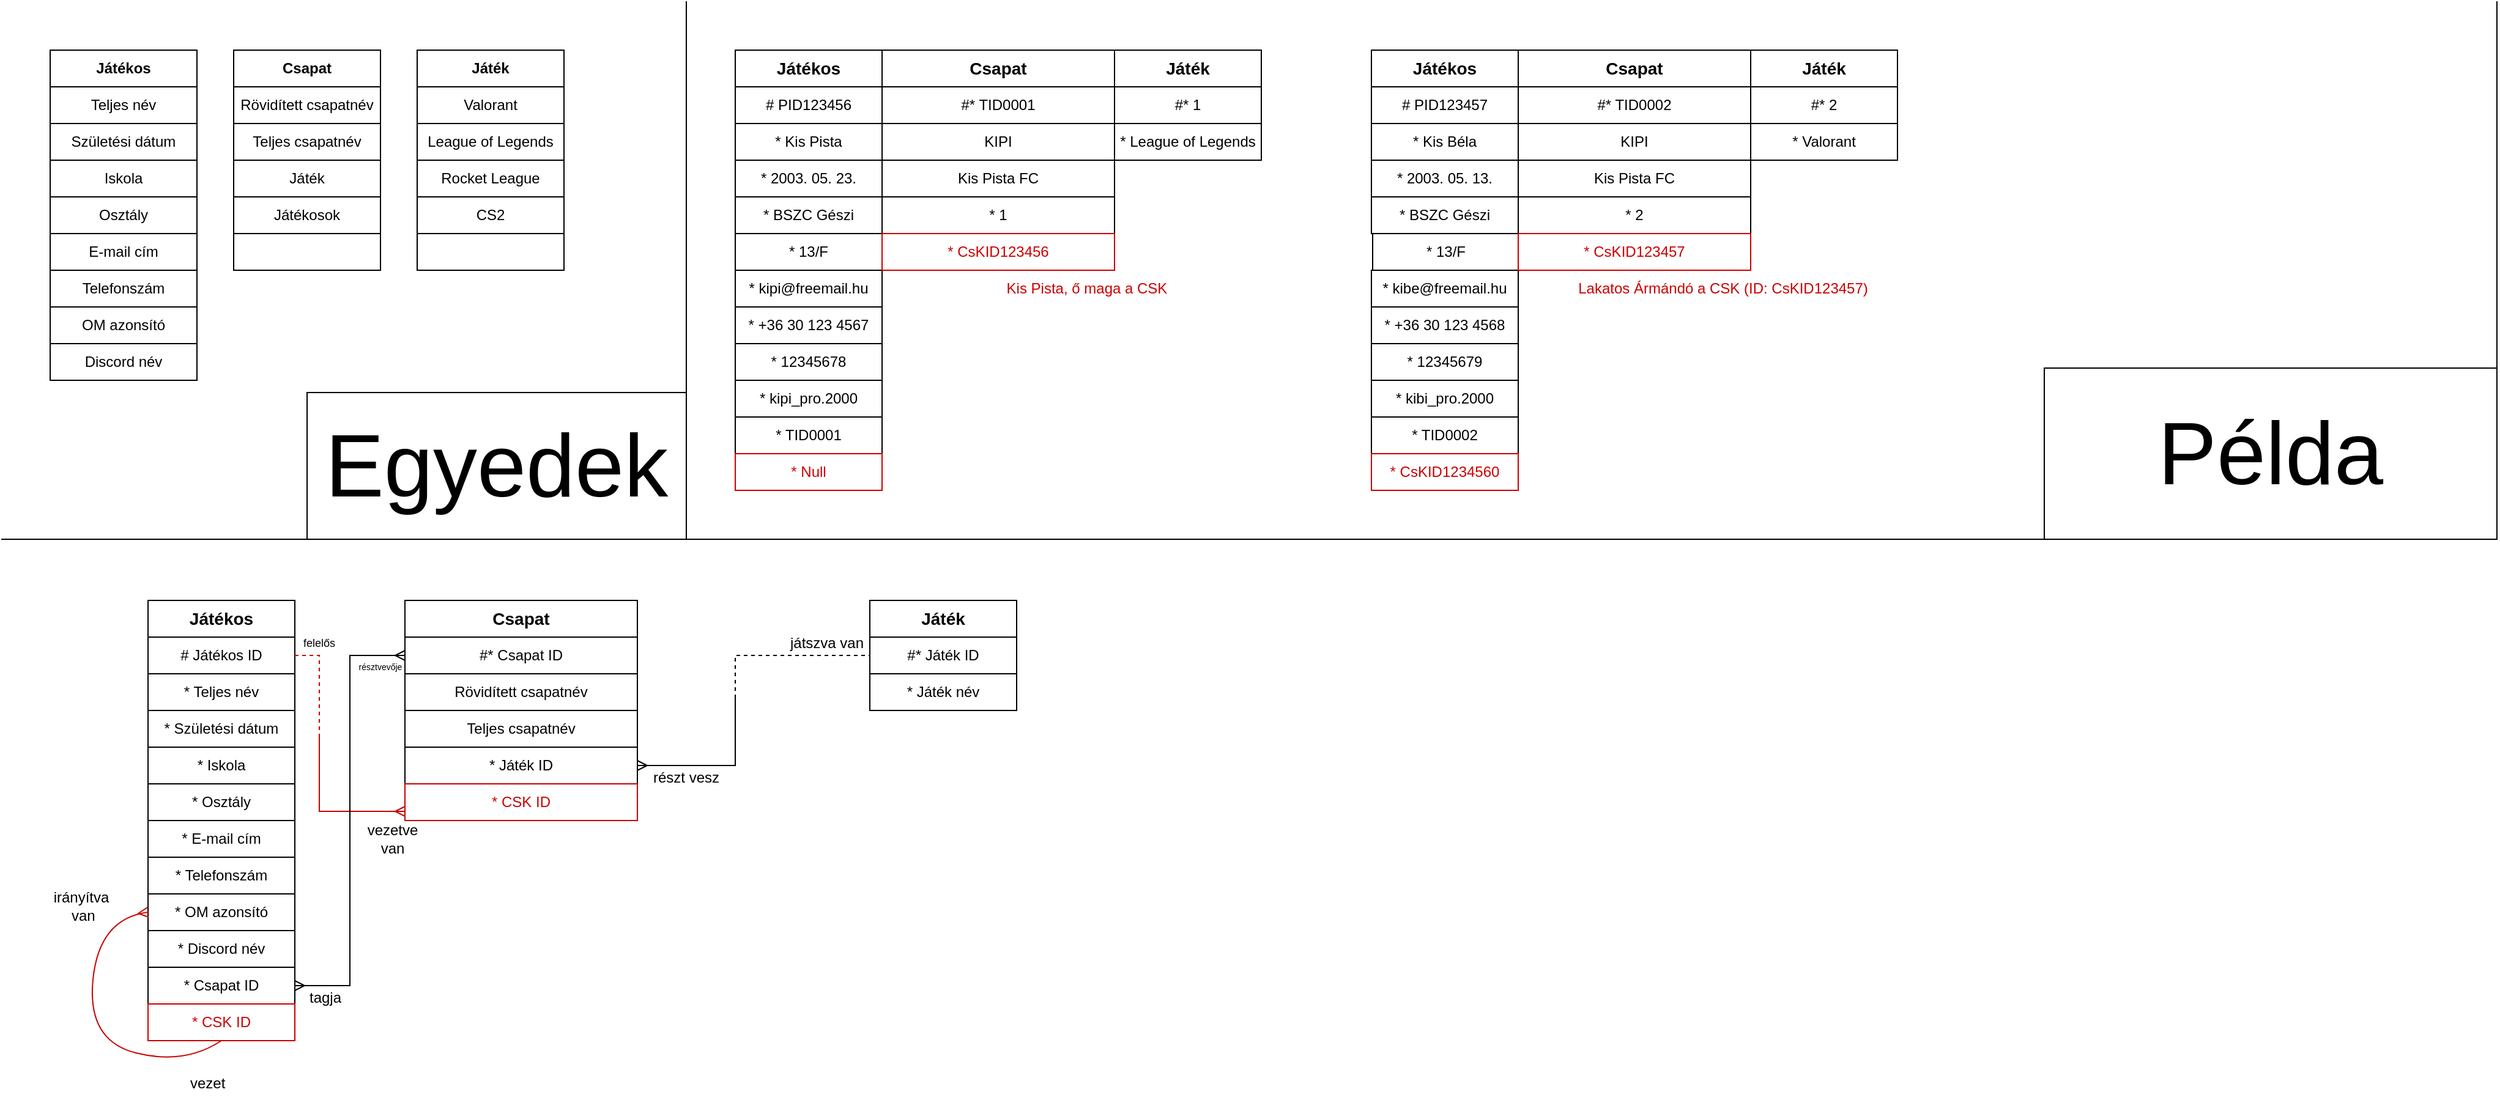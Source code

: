 <mxfile version="24.7.14">
  <diagram id="C5RBs43oDa-KdzZeNtuy" name="Page-1">
    <mxGraphModel grid="1" page="1" gridSize="10" guides="1" tooltips="1" connect="1" arrows="1" fold="1" pageScale="1" pageWidth="827" pageHeight="1169" math="0" shadow="0">
      <root>
        <mxCell id="WIyWlLk6GJQsqaUBKTNV-0" />
        <mxCell id="WIyWlLk6GJQsqaUBKTNV-1" parent="WIyWlLk6GJQsqaUBKTNV-0" />
        <mxCell id="p-ESY0j-FrVyrDC03gxG-1" value="&lt;b&gt;Játékos&lt;/b&gt;" style="rounded=0;whiteSpace=wrap;html=1;" vertex="1" parent="WIyWlLk6GJQsqaUBKTNV-1">
          <mxGeometry x="40" y="40" width="120" height="30" as="geometry" />
        </mxCell>
        <mxCell id="p-ESY0j-FrVyrDC03gxG-2" value="&lt;b&gt;Csapat&lt;/b&gt;" style="rounded=0;whiteSpace=wrap;html=1;" vertex="1" parent="WIyWlLk6GJQsqaUBKTNV-1">
          <mxGeometry x="190" y="40" width="120" height="30" as="geometry" />
        </mxCell>
        <mxCell id="p-ESY0j-FrVyrDC03gxG-4" value="Teljes név" style="rounded=0;whiteSpace=wrap;html=1;" vertex="1" parent="WIyWlLk6GJQsqaUBKTNV-1">
          <mxGeometry x="40" y="70" width="120" height="30" as="geometry" />
        </mxCell>
        <mxCell id="p-ESY0j-FrVyrDC03gxG-5" value="&lt;b&gt;Játék&lt;/b&gt;" style="rounded=0;whiteSpace=wrap;html=1;" vertex="1" parent="WIyWlLk6GJQsqaUBKTNV-1">
          <mxGeometry x="340" y="40" width="120" height="30" as="geometry" />
        </mxCell>
        <mxCell id="p-ESY0j-FrVyrDC03gxG-6" value="Születési dátum" style="rounded=0;whiteSpace=wrap;html=1;" vertex="1" parent="WIyWlLk6GJQsqaUBKTNV-1">
          <mxGeometry x="40" y="100" width="120" height="30" as="geometry" />
        </mxCell>
        <mxCell id="p-ESY0j-FrVyrDC03gxG-7" value="Iskola" style="rounded=0;whiteSpace=wrap;html=1;" vertex="1" parent="WIyWlLk6GJQsqaUBKTNV-1">
          <mxGeometry x="40" y="130" width="120" height="30" as="geometry" />
        </mxCell>
        <mxCell id="p-ESY0j-FrVyrDC03gxG-8" value="Osztály" style="rounded=0;whiteSpace=wrap;html=1;" vertex="1" parent="WIyWlLk6GJQsqaUBKTNV-1">
          <mxGeometry x="40" y="160" width="120" height="30" as="geometry" />
        </mxCell>
        <mxCell id="p-ESY0j-FrVyrDC03gxG-9" value="E-mail cím" style="rounded=0;whiteSpace=wrap;html=1;" vertex="1" parent="WIyWlLk6GJQsqaUBKTNV-1">
          <mxGeometry x="40" y="190" width="120" height="30" as="geometry" />
        </mxCell>
        <mxCell id="p-ESY0j-FrVyrDC03gxG-10" value="Telefonszám" style="rounded=0;whiteSpace=wrap;html=1;" vertex="1" parent="WIyWlLk6GJQsqaUBKTNV-1">
          <mxGeometry x="40" y="220" width="120" height="30" as="geometry" />
        </mxCell>
        <mxCell id="p-ESY0j-FrVyrDC03gxG-11" value="OM azonsító" style="rounded=0;whiteSpace=wrap;html=1;" vertex="1" parent="WIyWlLk6GJQsqaUBKTNV-1">
          <mxGeometry x="40" y="250" width="120" height="30" as="geometry" />
        </mxCell>
        <mxCell id="p-ESY0j-FrVyrDC03gxG-12" value="Rövidített csapatnév" style="rounded=0;whiteSpace=wrap;html=1;" vertex="1" parent="WIyWlLk6GJQsqaUBKTNV-1">
          <mxGeometry x="190" y="70" width="120" height="30" as="geometry" />
        </mxCell>
        <mxCell id="p-ESY0j-FrVyrDC03gxG-13" value="Teljes csapatnév" style="rounded=0;whiteSpace=wrap;html=1;" vertex="1" parent="WIyWlLk6GJQsqaUBKTNV-1">
          <mxGeometry x="190" y="100" width="120" height="30" as="geometry" />
        </mxCell>
        <mxCell id="p-ESY0j-FrVyrDC03gxG-14" value="Játék" style="rounded=0;whiteSpace=wrap;html=1;" vertex="1" parent="WIyWlLk6GJQsqaUBKTNV-1">
          <mxGeometry x="190" y="130" width="120" height="30" as="geometry" />
        </mxCell>
        <mxCell id="p-ESY0j-FrVyrDC03gxG-15" value="Játékosok" style="rounded=0;whiteSpace=wrap;html=1;" vertex="1" parent="WIyWlLk6GJQsqaUBKTNV-1">
          <mxGeometry x="190" y="160" width="120" height="30" as="geometry" />
        </mxCell>
        <mxCell id="p-ESY0j-FrVyrDC03gxG-16" value="" style="rounded=0;whiteSpace=wrap;html=1;" vertex="1" parent="WIyWlLk6GJQsqaUBKTNV-1">
          <mxGeometry x="190" y="190" width="120" height="30" as="geometry" />
        </mxCell>
        <mxCell id="p-ESY0j-FrVyrDC03gxG-17" value="CS2" style="rounded=0;whiteSpace=wrap;html=1;" vertex="1" parent="WIyWlLk6GJQsqaUBKTNV-1">
          <mxGeometry x="340" y="160" width="120" height="30" as="geometry" />
        </mxCell>
        <mxCell id="p-ESY0j-FrVyrDC03gxG-18" value="Valorant" style="rounded=0;whiteSpace=wrap;html=1;" vertex="1" parent="WIyWlLk6GJQsqaUBKTNV-1">
          <mxGeometry x="340" y="70" width="120" height="30" as="geometry" />
        </mxCell>
        <mxCell id="p-ESY0j-FrVyrDC03gxG-19" value="League of Legends" style="rounded=0;whiteSpace=wrap;html=1;" vertex="1" parent="WIyWlLk6GJQsqaUBKTNV-1">
          <mxGeometry x="340" y="100" width="120" height="30" as="geometry" />
        </mxCell>
        <mxCell id="p-ESY0j-FrVyrDC03gxG-20" value="Rocket League" style="rounded=0;whiteSpace=wrap;html=1;" vertex="1" parent="WIyWlLk6GJQsqaUBKTNV-1">
          <mxGeometry x="340" y="130" width="120" height="30" as="geometry" />
        </mxCell>
        <mxCell id="p-ESY0j-FrVyrDC03gxG-21" value="" style="rounded=0;whiteSpace=wrap;html=1;" vertex="1" parent="WIyWlLk6GJQsqaUBKTNV-1">
          <mxGeometry x="340" y="190" width="120" height="30" as="geometry" />
        </mxCell>
        <mxCell id="p-ESY0j-FrVyrDC03gxG-22" value="Discord név" style="rounded=0;whiteSpace=wrap;html=1;" vertex="1" parent="WIyWlLk6GJQsqaUBKTNV-1">
          <mxGeometry x="40" y="280" width="120" height="30" as="geometry" />
        </mxCell>
        <mxCell id="p-ESY0j-FrVyrDC03gxG-23" value="" style="endArrow=none;html=1;rounded=0;" edge="1" parent="WIyWlLk6GJQsqaUBKTNV-1">
          <mxGeometry width="50" height="50" relative="1" as="geometry">
            <mxPoint y="440" as="sourcePoint" />
            <mxPoint x="2040" y="440" as="targetPoint" />
          </mxGeometry>
        </mxCell>
        <mxCell id="ZF7m3kdxwYv-S7awkqeJ-1" value="&lt;b style=&quot;font-size: 14px;&quot;&gt;Játékos&lt;/b&gt;" style="rounded=0;whiteSpace=wrap;html=1;fontSize=14;" vertex="1" parent="WIyWlLk6GJQsqaUBKTNV-1">
          <mxGeometry x="120" y="490" width="120" height="30" as="geometry" />
        </mxCell>
        <mxCell id="p-ESY0j-FrVyrDC03gxG-24" value="" style="endArrow=none;html=1;rounded=0;" edge="1" parent="WIyWlLk6GJQsqaUBKTNV-1">
          <mxGeometry width="50" height="50" relative="1" as="geometry">
            <mxPoint x="2040" as="sourcePoint" />
            <mxPoint x="2040" y="440" as="targetPoint" />
          </mxGeometry>
        </mxCell>
        <mxCell id="ZF7m3kdxwYv-S7awkqeJ-2" value="&lt;b style=&quot;font-size: 14px;&quot;&gt;Csapat&lt;/b&gt;" style="rounded=0;whiteSpace=wrap;html=1;fontSize=14;" vertex="1" parent="WIyWlLk6GJQsqaUBKTNV-1">
          <mxGeometry x="330" y="490" width="190" height="30" as="geometry" />
        </mxCell>
        <mxCell id="p-ESY0j-FrVyrDC03gxG-27" value="#* Csapat ID" style="rounded=0;whiteSpace=wrap;html=1;" vertex="1" parent="WIyWlLk6GJQsqaUBKTNV-1">
          <mxGeometry x="330" y="520" width="190" height="30" as="geometry" />
        </mxCell>
        <mxCell id="ZF7m3kdxwYv-S7awkqeJ-3" value="* Teljes név" style="rounded=0;whiteSpace=wrap;html=1;" vertex="1" parent="WIyWlLk6GJQsqaUBKTNV-1">
          <mxGeometry x="120" y="550" width="120" height="30" as="geometry" />
        </mxCell>
        <mxCell id="ZF7m3kdxwYv-S7awkqeJ-4" value="&lt;b style=&quot;font-size: 14px;&quot;&gt;Játék&lt;/b&gt;" style="rounded=0;whiteSpace=wrap;html=1;fontSize=14;" vertex="1" parent="WIyWlLk6GJQsqaUBKTNV-1">
          <mxGeometry x="710" y="490" width="120" height="30" as="geometry" />
        </mxCell>
        <mxCell id="ZF7m3kdxwYv-S7awkqeJ-5" value="* Születési dátum" style="rounded=0;whiteSpace=wrap;html=1;" vertex="1" parent="WIyWlLk6GJQsqaUBKTNV-1">
          <mxGeometry x="120" y="580" width="120" height="30" as="geometry" />
        </mxCell>
        <mxCell id="ZF7m3kdxwYv-S7awkqeJ-6" value="* Iskola" style="rounded=0;whiteSpace=wrap;html=1;" vertex="1" parent="WIyWlLk6GJQsqaUBKTNV-1">
          <mxGeometry x="120" y="610" width="120" height="30" as="geometry" />
        </mxCell>
        <mxCell id="ZF7m3kdxwYv-S7awkqeJ-7" value="* Osztály" style="rounded=0;whiteSpace=wrap;html=1;" vertex="1" parent="WIyWlLk6GJQsqaUBKTNV-1">
          <mxGeometry x="120" y="640" width="120" height="30" as="geometry" />
        </mxCell>
        <mxCell id="ZF7m3kdxwYv-S7awkqeJ-8" value="* E-mail cím" style="rounded=0;whiteSpace=wrap;html=1;" vertex="1" parent="WIyWlLk6GJQsqaUBKTNV-1">
          <mxGeometry x="120" y="670" width="120" height="30" as="geometry" />
        </mxCell>
        <mxCell id="ZF7m3kdxwYv-S7awkqeJ-9" value="* Telefonszám" style="rounded=0;whiteSpace=wrap;html=1;" vertex="1" parent="WIyWlLk6GJQsqaUBKTNV-1">
          <mxGeometry x="120" y="700" width="120" height="30" as="geometry" />
        </mxCell>
        <mxCell id="ZF7m3kdxwYv-S7awkqeJ-10" value="* OM azonsító" style="rounded=0;whiteSpace=wrap;html=1;" vertex="1" parent="WIyWlLk6GJQsqaUBKTNV-1">
          <mxGeometry x="120" y="730" width="120" height="30" as="geometry" />
        </mxCell>
        <mxCell id="ZF7m3kdxwYv-S7awkqeJ-11" value="Rövidített csapatnév" style="rounded=0;whiteSpace=wrap;html=1;" vertex="1" parent="WIyWlLk6GJQsqaUBKTNV-1">
          <mxGeometry x="330" y="550" width="190" height="30" as="geometry" />
        </mxCell>
        <mxCell id="ZF7m3kdxwYv-S7awkqeJ-12" value="Teljes csapatnév" style="rounded=0;whiteSpace=wrap;html=1;" vertex="1" parent="WIyWlLk6GJQsqaUBKTNV-1">
          <mxGeometry x="330" y="580" width="190" height="30" as="geometry" />
        </mxCell>
        <mxCell id="ZF7m3kdxwYv-S7awkqeJ-23" style="edgeStyle=orthogonalEdgeStyle;rounded=0;orthogonalLoop=1;jettySize=auto;html=1;endArrow=none;endFill=0;strokeColor=default;startArrow=ERmany;startFill=0;exitX=1;exitY=0.5;exitDx=0;exitDy=0;" edge="1" parent="WIyWlLk6GJQsqaUBKTNV-1" source="ZF7m3kdxwYv-S7awkqeJ-13">
          <mxGeometry relative="1" as="geometry">
            <mxPoint x="530" y="625" as="sourcePoint" />
            <Array as="points">
              <mxPoint x="600" y="625" />
            </Array>
            <mxPoint x="600" y="570" as="targetPoint" />
          </mxGeometry>
        </mxCell>
        <mxCell id="ZF7m3kdxwYv-S7awkqeJ-13" value="* Játék ID" style="rounded=0;whiteSpace=wrap;html=1;" vertex="1" parent="WIyWlLk6GJQsqaUBKTNV-1">
          <mxGeometry x="330" y="610" width="190" height="30" as="geometry" />
        </mxCell>
        <mxCell id="ZF7m3kdxwYv-S7awkqeJ-21" value="* Discord név" style="rounded=0;whiteSpace=wrap;html=1;" vertex="1" parent="WIyWlLk6GJQsqaUBKTNV-1">
          <mxGeometry x="120" y="760" width="120" height="30" as="geometry" />
        </mxCell>
        <mxCell id="3fVjTDC_Ix2yoGVS6PYl-5" style="edgeStyle=orthogonalEdgeStyle;rounded=0;orthogonalLoop=1;jettySize=auto;html=1;entryX=0;entryY=0.75;entryDx=0;entryDy=0;endArrow=ERmany;endFill=0;strokeColor=#CC0000;" edge="1" parent="WIyWlLk6GJQsqaUBKTNV-1" target="3fVjTDC_Ix2yoGVS6PYl-4">
          <mxGeometry relative="1" as="geometry">
            <Array as="points">
              <mxPoint x="260" y="663" />
            </Array>
            <mxPoint x="260" y="600" as="sourcePoint" />
          </mxGeometry>
        </mxCell>
        <mxCell id="p-ESY0j-FrVyrDC03gxG-28" value="# Játékos ID" style="rounded=0;whiteSpace=wrap;html=1;" vertex="1" parent="WIyWlLk6GJQsqaUBKTNV-1">
          <mxGeometry x="120" y="520" width="120" height="30" as="geometry" />
        </mxCell>
        <mxCell id="ZF7m3kdxwYv-S7awkqeJ-22" value="#* Játék ID" style="rounded=0;whiteSpace=wrap;html=1;" vertex="1" parent="WIyWlLk6GJQsqaUBKTNV-1">
          <mxGeometry x="710" y="520" width="120" height="30" as="geometry" />
        </mxCell>
        <mxCell id="p-ESY0j-FrVyrDC03gxG-31" value="" style="endArrow=none;dashed=1;html=1;rounded=0;entryX=0;entryY=0.5;entryDx=0;entryDy=0;endFill=0;" edge="1" parent="WIyWlLk6GJQsqaUBKTNV-1" target="ZF7m3kdxwYv-S7awkqeJ-22">
          <mxGeometry width="50" height="50" relative="1" as="geometry">
            <mxPoint x="600" y="570" as="sourcePoint" />
            <mxPoint x="450" y="600" as="targetPoint" />
            <Array as="points">
              <mxPoint x="600" y="535" />
            </Array>
          </mxGeometry>
        </mxCell>
        <mxCell id="p-ESY0j-FrVyrDC03gxG-32" value="* Játék név" style="rounded=0;whiteSpace=wrap;html=1;" vertex="1" parent="WIyWlLk6GJQsqaUBKTNV-1">
          <mxGeometry x="710" y="550" width="120" height="30" as="geometry" />
        </mxCell>
        <mxCell id="ZF7m3kdxwYv-S7awkqeJ-25" style="edgeStyle=orthogonalEdgeStyle;rounded=0;orthogonalLoop=1;jettySize=auto;html=1;entryX=0;entryY=0.5;entryDx=0;entryDy=0;startArrow=ERmany;startFill=0;endArrow=ERmany;endFill=0;" edge="1" parent="WIyWlLk6GJQsqaUBKTNV-1" source="p-ESY0j-FrVyrDC03gxG-33" target="p-ESY0j-FrVyrDC03gxG-27">
          <mxGeometry relative="1" as="geometry" />
        </mxCell>
        <mxCell id="p-ESY0j-FrVyrDC03gxG-33" value="* Csapat ID" style="rounded=0;whiteSpace=wrap;html=1;" vertex="1" parent="WIyWlLk6GJQsqaUBKTNV-1">
          <mxGeometry x="120" y="790" width="120" height="30" as="geometry" />
        </mxCell>
        <mxCell id="ZF7m3kdxwYv-S7awkqeJ-26" value="&lt;b style=&quot;font-size: 14px;&quot;&gt;Játékos&lt;/b&gt;" style="rounded=0;whiteSpace=wrap;html=1;fontSize=14;" vertex="1" parent="WIyWlLk6GJQsqaUBKTNV-1">
          <mxGeometry x="600" y="40" width="120" height="30" as="geometry" />
        </mxCell>
        <mxCell id="ZF7m3kdxwYv-S7awkqeJ-27" value="* Kis Pista" style="rounded=0;whiteSpace=wrap;html=1;" vertex="1" parent="WIyWlLk6GJQsqaUBKTNV-1">
          <mxGeometry x="600" y="100" width="120" height="30" as="geometry" />
        </mxCell>
        <mxCell id="ZF7m3kdxwYv-S7awkqeJ-28" value="* 2003. 05. 23." style="rounded=0;whiteSpace=wrap;html=1;" vertex="1" parent="WIyWlLk6GJQsqaUBKTNV-1">
          <mxGeometry x="600" y="130" width="120" height="30" as="geometry" />
        </mxCell>
        <mxCell id="ZF7m3kdxwYv-S7awkqeJ-29" value="* BSZC Gészi" style="rounded=0;whiteSpace=wrap;html=1;" vertex="1" parent="WIyWlLk6GJQsqaUBKTNV-1">
          <mxGeometry x="600" y="160" width="120" height="30" as="geometry" />
        </mxCell>
        <mxCell id="ZF7m3kdxwYv-S7awkqeJ-30" value="* 13/F" style="rounded=0;whiteSpace=wrap;html=1;" vertex="1" parent="WIyWlLk6GJQsqaUBKTNV-1">
          <mxGeometry x="600" y="190" width="120" height="30" as="geometry" />
        </mxCell>
        <mxCell id="ZF7m3kdxwYv-S7awkqeJ-31" value="* kipi@freemail.hu" style="rounded=0;whiteSpace=wrap;html=1;" vertex="1" parent="WIyWlLk6GJQsqaUBKTNV-1">
          <mxGeometry x="600" y="220" width="120" height="30" as="geometry" />
        </mxCell>
        <mxCell id="ZF7m3kdxwYv-S7awkqeJ-32" value="* +36 30 123 4567" style="rounded=0;whiteSpace=wrap;html=1;" vertex="1" parent="WIyWlLk6GJQsqaUBKTNV-1">
          <mxGeometry x="600" y="250" width="120" height="30" as="geometry" />
        </mxCell>
        <mxCell id="ZF7m3kdxwYv-S7awkqeJ-33" value="* 12345678" style="rounded=0;whiteSpace=wrap;html=1;" vertex="1" parent="WIyWlLk6GJQsqaUBKTNV-1">
          <mxGeometry x="600" y="280" width="120" height="30" as="geometry" />
        </mxCell>
        <mxCell id="ZF7m3kdxwYv-S7awkqeJ-34" value="* kipi_pro.2000" style="rounded=0;whiteSpace=wrap;html=1;" vertex="1" parent="WIyWlLk6GJQsqaUBKTNV-1">
          <mxGeometry x="600" y="310" width="120" height="30" as="geometry" />
        </mxCell>
        <mxCell id="ZF7m3kdxwYv-S7awkqeJ-35" value="# PID123456" style="rounded=0;whiteSpace=wrap;html=1;" vertex="1" parent="WIyWlLk6GJQsqaUBKTNV-1">
          <mxGeometry x="600" y="70" width="120" height="30" as="geometry" />
        </mxCell>
        <mxCell id="ZF7m3kdxwYv-S7awkqeJ-36" value="* TID0001" style="rounded=0;whiteSpace=wrap;html=1;" vertex="1" parent="WIyWlLk6GJQsqaUBKTNV-1">
          <mxGeometry x="600" y="340" width="120" height="30" as="geometry" />
        </mxCell>
        <mxCell id="ZF7m3kdxwYv-S7awkqeJ-37" value="&lt;b style=&quot;font-size: 14px;&quot;&gt;Csapat&lt;/b&gt;" style="rounded=0;whiteSpace=wrap;html=1;fontSize=14;" vertex="1" parent="WIyWlLk6GJQsqaUBKTNV-1">
          <mxGeometry x="720" y="40" width="190" height="30" as="geometry" />
        </mxCell>
        <mxCell id="ZF7m3kdxwYv-S7awkqeJ-38" value="#* TID0001" style="rounded=0;whiteSpace=wrap;html=1;" vertex="1" parent="WIyWlLk6GJQsqaUBKTNV-1">
          <mxGeometry x="720" y="70" width="190" height="30" as="geometry" />
        </mxCell>
        <mxCell id="ZF7m3kdxwYv-S7awkqeJ-39" value="KIPI" style="rounded=0;whiteSpace=wrap;html=1;" vertex="1" parent="WIyWlLk6GJQsqaUBKTNV-1">
          <mxGeometry x="720" y="100" width="190" height="30" as="geometry" />
        </mxCell>
        <mxCell id="ZF7m3kdxwYv-S7awkqeJ-40" value="Kis Pista FC" style="rounded=0;whiteSpace=wrap;html=1;" vertex="1" parent="WIyWlLk6GJQsqaUBKTNV-1">
          <mxGeometry x="720" y="130" width="190" height="30" as="geometry" />
        </mxCell>
        <mxCell id="ZF7m3kdxwYv-S7awkqeJ-41" value="* 1" style="rounded=0;whiteSpace=wrap;html=1;" vertex="1" parent="WIyWlLk6GJQsqaUBKTNV-1">
          <mxGeometry x="720" y="160" width="190" height="30" as="geometry" />
        </mxCell>
        <mxCell id="ZF7m3kdxwYv-S7awkqeJ-42" value="&lt;b style=&quot;font-size: 14px;&quot;&gt;Játék&lt;/b&gt;" style="rounded=0;whiteSpace=wrap;html=1;fontSize=14;" vertex="1" parent="WIyWlLk6GJQsqaUBKTNV-1">
          <mxGeometry x="910" y="40" width="120" height="30" as="geometry" />
        </mxCell>
        <mxCell id="ZF7m3kdxwYv-S7awkqeJ-43" value="#* 1" style="rounded=0;whiteSpace=wrap;html=1;" vertex="1" parent="WIyWlLk6GJQsqaUBKTNV-1">
          <mxGeometry x="910" y="70" width="120" height="30" as="geometry" />
        </mxCell>
        <mxCell id="ZF7m3kdxwYv-S7awkqeJ-44" value="* League of Legends" style="rounded=0;whiteSpace=wrap;html=1;" vertex="1" parent="WIyWlLk6GJQsqaUBKTNV-1">
          <mxGeometry x="910" y="100" width="120" height="30" as="geometry" />
        </mxCell>
        <mxCell id="ZF7m3kdxwYv-S7awkqeJ-45" value="&lt;b style=&quot;font-size: 14px;&quot;&gt;Játékos&lt;/b&gt;" style="rounded=0;whiteSpace=wrap;html=1;fontSize=14;" vertex="1" parent="WIyWlLk6GJQsqaUBKTNV-1">
          <mxGeometry x="1120" y="40" width="120" height="30" as="geometry" />
        </mxCell>
        <mxCell id="ZF7m3kdxwYv-S7awkqeJ-46" value="* Kis Béla" style="rounded=0;whiteSpace=wrap;html=1;" vertex="1" parent="WIyWlLk6GJQsqaUBKTNV-1">
          <mxGeometry x="1120" y="100" width="120" height="30" as="geometry" />
        </mxCell>
        <mxCell id="ZF7m3kdxwYv-S7awkqeJ-47" value="* 2003. 05. 13." style="rounded=0;whiteSpace=wrap;html=1;" vertex="1" parent="WIyWlLk6GJQsqaUBKTNV-1">
          <mxGeometry x="1120" y="130" width="120" height="30" as="geometry" />
        </mxCell>
        <mxCell id="ZF7m3kdxwYv-S7awkqeJ-48" value="* BSZC Gészi" style="rounded=0;whiteSpace=wrap;html=1;" vertex="1" parent="WIyWlLk6GJQsqaUBKTNV-1">
          <mxGeometry x="1120" y="160" width="120" height="30" as="geometry" />
        </mxCell>
        <mxCell id="ZF7m3kdxwYv-S7awkqeJ-49" value="* 13/F" style="rounded=0;whiteSpace=wrap;html=1;" vertex="1" parent="WIyWlLk6GJQsqaUBKTNV-1">
          <mxGeometry x="1121" y="190" width="120" height="30" as="geometry" />
        </mxCell>
        <mxCell id="ZF7m3kdxwYv-S7awkqeJ-50" value="* kibe@freemail.hu" style="rounded=0;whiteSpace=wrap;html=1;" vertex="1" parent="WIyWlLk6GJQsqaUBKTNV-1">
          <mxGeometry x="1120" y="220" width="120" height="30" as="geometry" />
        </mxCell>
        <mxCell id="ZF7m3kdxwYv-S7awkqeJ-51" value="* +36 30 123 4568" style="rounded=0;whiteSpace=wrap;html=1;" vertex="1" parent="WIyWlLk6GJQsqaUBKTNV-1">
          <mxGeometry x="1120" y="250" width="120" height="30" as="geometry" />
        </mxCell>
        <mxCell id="ZF7m3kdxwYv-S7awkqeJ-52" value="* 12345679" style="rounded=0;whiteSpace=wrap;html=1;" vertex="1" parent="WIyWlLk6GJQsqaUBKTNV-1">
          <mxGeometry x="1120" y="280" width="120" height="30" as="geometry" />
        </mxCell>
        <mxCell id="ZF7m3kdxwYv-S7awkqeJ-53" value="* kibi_pro.2000" style="rounded=0;whiteSpace=wrap;html=1;" vertex="1" parent="WIyWlLk6GJQsqaUBKTNV-1">
          <mxGeometry x="1120" y="310" width="120" height="30" as="geometry" />
        </mxCell>
        <mxCell id="ZF7m3kdxwYv-S7awkqeJ-54" value="# PID123457" style="rounded=0;whiteSpace=wrap;html=1;" vertex="1" parent="WIyWlLk6GJQsqaUBKTNV-1">
          <mxGeometry x="1120" y="70" width="120" height="30" as="geometry" />
        </mxCell>
        <mxCell id="ZF7m3kdxwYv-S7awkqeJ-55" value="* TID0002" style="rounded=0;whiteSpace=wrap;html=1;" vertex="1" parent="WIyWlLk6GJQsqaUBKTNV-1">
          <mxGeometry x="1120" y="340" width="120" height="30" as="geometry" />
        </mxCell>
        <mxCell id="ZF7m3kdxwYv-S7awkqeJ-56" value="&lt;b style=&quot;font-size: 14px;&quot;&gt;Csapat&lt;/b&gt;" style="rounded=0;whiteSpace=wrap;html=1;fontSize=14;" vertex="1" parent="WIyWlLk6GJQsqaUBKTNV-1">
          <mxGeometry x="1240" y="40" width="190" height="30" as="geometry" />
        </mxCell>
        <mxCell id="ZF7m3kdxwYv-S7awkqeJ-57" value="#* TID0002" style="rounded=0;whiteSpace=wrap;html=1;" vertex="1" parent="WIyWlLk6GJQsqaUBKTNV-1">
          <mxGeometry x="1240" y="70" width="190" height="30" as="geometry" />
        </mxCell>
        <mxCell id="ZF7m3kdxwYv-S7awkqeJ-58" value="KIPI" style="rounded=0;whiteSpace=wrap;html=1;" vertex="1" parent="WIyWlLk6GJQsqaUBKTNV-1">
          <mxGeometry x="1240" y="100" width="190" height="30" as="geometry" />
        </mxCell>
        <mxCell id="ZF7m3kdxwYv-S7awkqeJ-59" value="Kis Pista FC" style="rounded=0;whiteSpace=wrap;html=1;" vertex="1" parent="WIyWlLk6GJQsqaUBKTNV-1">
          <mxGeometry x="1240" y="130" width="190" height="30" as="geometry" />
        </mxCell>
        <mxCell id="ZF7m3kdxwYv-S7awkqeJ-60" value="* 2" style="rounded=0;whiteSpace=wrap;html=1;" vertex="1" parent="WIyWlLk6GJQsqaUBKTNV-1">
          <mxGeometry x="1240" y="160" width="190" height="30" as="geometry" />
        </mxCell>
        <mxCell id="ZF7m3kdxwYv-S7awkqeJ-61" value="&lt;b style=&quot;font-size: 14px;&quot;&gt;Játék&lt;/b&gt;" style="rounded=0;whiteSpace=wrap;html=1;fontSize=14;" vertex="1" parent="WIyWlLk6GJQsqaUBKTNV-1">
          <mxGeometry x="1430" y="40" width="120" height="30" as="geometry" />
        </mxCell>
        <mxCell id="ZF7m3kdxwYv-S7awkqeJ-62" value="#* 2" style="rounded=0;whiteSpace=wrap;html=1;" vertex="1" parent="WIyWlLk6GJQsqaUBKTNV-1">
          <mxGeometry x="1430" y="70" width="120" height="30" as="geometry" />
        </mxCell>
        <mxCell id="ZF7m3kdxwYv-S7awkqeJ-63" value="* Valorant" style="rounded=0;whiteSpace=wrap;html=1;" vertex="1" parent="WIyWlLk6GJQsqaUBKTNV-1">
          <mxGeometry x="1430" y="100" width="120" height="30" as="geometry" />
        </mxCell>
        <mxCell id="p-ESY0j-FrVyrDC03gxG-39" value="" style="endArrow=none;html=1;rounded=0;" edge="1" parent="WIyWlLk6GJQsqaUBKTNV-1">
          <mxGeometry width="50" height="50" relative="1" as="geometry">
            <mxPoint x="560" as="sourcePoint" />
            <mxPoint x="560" y="440" as="targetPoint" />
          </mxGeometry>
        </mxCell>
        <mxCell id="p-ESY0j-FrVyrDC03gxG-40" value="&lt;font style=&quot;font-size: 72px;&quot;&gt;Példa&lt;/font&gt;" style="rounded=0;whiteSpace=wrap;html=1;" vertex="1" parent="WIyWlLk6GJQsqaUBKTNV-1">
          <mxGeometry x="1670" y="300" width="370" height="140" as="geometry" />
        </mxCell>
        <mxCell id="p-ESY0j-FrVyrDC03gxG-41" value="&lt;font style=&quot;font-size: 72px;&quot;&gt;Egyedek&lt;/font&gt;" style="rounded=0;whiteSpace=wrap;html=1;" vertex="1" parent="WIyWlLk6GJQsqaUBKTNV-1">
          <mxGeometry x="250" y="320" width="310" height="120" as="geometry" />
        </mxCell>
        <mxCell id="3fVjTDC_Ix2yoGVS6PYl-3" value="* CsKID123456" style="rounded=0;whiteSpace=wrap;html=1;strokeColor=#CC0000;fontColor=#CC0000;" vertex="1" parent="WIyWlLk6GJQsqaUBKTNV-1">
          <mxGeometry x="720" y="190" width="190" height="30" as="geometry" />
        </mxCell>
        <mxCell id="3fVjTDC_Ix2yoGVS6PYl-4" value="* CSK ID" style="rounded=0;whiteSpace=wrap;html=1;fontColor=#CC0000;strokeColor=#CC0000;" vertex="1" parent="WIyWlLk6GJQsqaUBKTNV-1">
          <mxGeometry x="330" y="640" width="190" height="30" as="geometry" />
        </mxCell>
        <mxCell id="3fVjTDC_Ix2yoGVS6PYl-6" value="* CsKID123457" style="rounded=0;whiteSpace=wrap;html=1;strokeColor=#CC0000;fontColor=#CC0000;" vertex="1" parent="WIyWlLk6GJQsqaUBKTNV-1">
          <mxGeometry x="1240" y="190" width="190" height="30" as="geometry" />
        </mxCell>
        <mxCell id="3fVjTDC_Ix2yoGVS6PYl-7" value="Lakatos Ármándó a CSK (ID: CsKID123457)" style="text;html=1;align=center;verticalAlign=middle;whiteSpace=wrap;rounded=0;strokeColor=none;fontColor=#CC0000;" vertex="1" parent="WIyWlLk6GJQsqaUBKTNV-1">
          <mxGeometry x="1280" y="220" width="255" height="30" as="geometry" />
        </mxCell>
        <mxCell id="3fVjTDC_Ix2yoGVS6PYl-8" value="tagja" style="text;html=1;align=center;verticalAlign=middle;whiteSpace=wrap;rounded=0;" vertex="1" parent="WIyWlLk6GJQsqaUBKTNV-1">
          <mxGeometry x="230" y="800" width="70" height="30" as="geometry" />
        </mxCell>
        <mxCell id="3fVjTDC_Ix2yoGVS6PYl-9" value="résztvevője" style="text;html=1;align=center;verticalAlign=middle;whiteSpace=wrap;rounded=0;fontSize=7;" vertex="1" parent="WIyWlLk6GJQsqaUBKTNV-1">
          <mxGeometry x="280" y="530" width="60" height="30" as="geometry" />
        </mxCell>
        <mxCell id="3fVjTDC_Ix2yoGVS6PYl-10" value="részt vesz" style="text;html=1;align=center;verticalAlign=middle;whiteSpace=wrap;rounded=0;" vertex="1" parent="WIyWlLk6GJQsqaUBKTNV-1">
          <mxGeometry x="530" y="620" width="60" height="30" as="geometry" />
        </mxCell>
        <mxCell id="3fVjTDC_Ix2yoGVS6PYl-11" value="játszva van" style="text;html=1;align=center;verticalAlign=middle;whiteSpace=wrap;rounded=0;" vertex="1" parent="WIyWlLk6GJQsqaUBKTNV-1">
          <mxGeometry x="640" y="510" width="70" height="30" as="geometry" />
        </mxCell>
        <mxCell id="3fVjTDC_Ix2yoGVS6PYl-12" value="felelős" style="text;html=1;align=center;verticalAlign=middle;whiteSpace=wrap;rounded=0;fontSize=9;" vertex="1" parent="WIyWlLk6GJQsqaUBKTNV-1">
          <mxGeometry x="230" y="505" width="60" height="40" as="geometry" />
        </mxCell>
        <mxCell id="3fVjTDC_Ix2yoGVS6PYl-13" value="vezetve van" style="text;html=1;align=center;verticalAlign=middle;whiteSpace=wrap;rounded=0;" vertex="1" parent="WIyWlLk6GJQsqaUBKTNV-1">
          <mxGeometry x="290" y="670" width="60" height="30" as="geometry" />
        </mxCell>
        <mxCell id="p-ESY0j-FrVyrDC03gxG-42" value="" style="endArrow=none;dashed=1;html=1;rounded=0;endFill=0;exitX=1;exitY=0.5;exitDx=0;exitDy=0;strokeColor=#CC0000;" edge="1" parent="WIyWlLk6GJQsqaUBKTNV-1" source="p-ESY0j-FrVyrDC03gxG-28">
          <mxGeometry width="50" height="50" relative="1" as="geometry">
            <mxPoint x="550" y="525" as="sourcePoint" />
            <mxPoint x="260" y="600" as="targetPoint" />
            <Array as="points">
              <mxPoint x="260" y="535" />
            </Array>
          </mxGeometry>
        </mxCell>
        <mxCell id="CKQ9-tq03YTkP0WtpHYC-2" value="* CSK ID" style="rounded=0;whiteSpace=wrap;html=1;fontColor=#CC0000;strokeColor=#CC0000;" vertex="1" parent="WIyWlLk6GJQsqaUBKTNV-1">
          <mxGeometry x="120" y="820" width="120" height="30" as="geometry" />
        </mxCell>
        <mxCell id="CKQ9-tq03YTkP0WtpHYC-3" value="" style="endArrow=none;html=1;rounded=0;curved=1;entryX=0.5;entryY=1;entryDx=0;entryDy=0;exitX=0;exitY=0.5;exitDx=0;exitDy=0;endFill=0;startArrow=ERmany;startFill=0;strokeColor=#CC0000;" edge="1" parent="WIyWlLk6GJQsqaUBKTNV-1" source="ZF7m3kdxwYv-S7awkqeJ-10" target="CKQ9-tq03YTkP0WtpHYC-2">
          <mxGeometry width="50" height="50" relative="1" as="geometry">
            <mxPoint x="60" y="890" as="sourcePoint" />
            <mxPoint x="110" y="840" as="targetPoint" />
            <Array as="points">
              <mxPoint x="80" y="750" />
              <mxPoint x="70" y="850" />
              <mxPoint x="150" y="870" />
            </Array>
          </mxGeometry>
        </mxCell>
        <mxCell id="CKQ9-tq03YTkP0WtpHYC-4" value="vezet&amp;nbsp;" style="text;html=1;align=center;verticalAlign=middle;resizable=0;points=[];autosize=1;strokeColor=none;fillColor=none;" vertex="1" parent="WIyWlLk6GJQsqaUBKTNV-1">
          <mxGeometry x="140" y="870" width="60" height="30" as="geometry" />
        </mxCell>
        <mxCell id="CKQ9-tq03YTkP0WtpHYC-5" value="irányítva&lt;div&gt;&amp;nbsp;van&lt;/div&gt;" style="text;html=1;align=center;verticalAlign=middle;resizable=0;points=[];autosize=1;strokeColor=none;fillColor=none;" vertex="1" parent="WIyWlLk6GJQsqaUBKTNV-1">
          <mxGeometry x="30" y="720" width="70" height="40" as="geometry" />
        </mxCell>
        <mxCell id="CKQ9-tq03YTkP0WtpHYC-6" value="* Null" style="rounded=0;whiteSpace=wrap;html=1;strokeColor=#CC0000;fontColor=#CC0000;" vertex="1" parent="WIyWlLk6GJQsqaUBKTNV-1">
          <mxGeometry x="600" y="370" width="120" height="30" as="geometry" />
        </mxCell>
        <mxCell id="CKQ9-tq03YTkP0WtpHYC-8" value="* CsKID1234560" style="rounded=0;whiteSpace=wrap;html=1;strokeColor=#CC0000;fontColor=#CC0000;" vertex="1" parent="WIyWlLk6GJQsqaUBKTNV-1">
          <mxGeometry x="1120" y="370" width="120" height="30" as="geometry" />
        </mxCell>
        <mxCell id="CKQ9-tq03YTkP0WtpHYC-10" value="Kis Pista, ő maga a CSK" style="text;html=1;align=center;verticalAlign=middle;whiteSpace=wrap;rounded=0;strokeColor=none;fontColor=#CC0000;" vertex="1" parent="WIyWlLk6GJQsqaUBKTNV-1">
          <mxGeometry x="760" y="220" width="255" height="30" as="geometry" />
        </mxCell>
      </root>
    </mxGraphModel>
  </diagram>
</mxfile>
